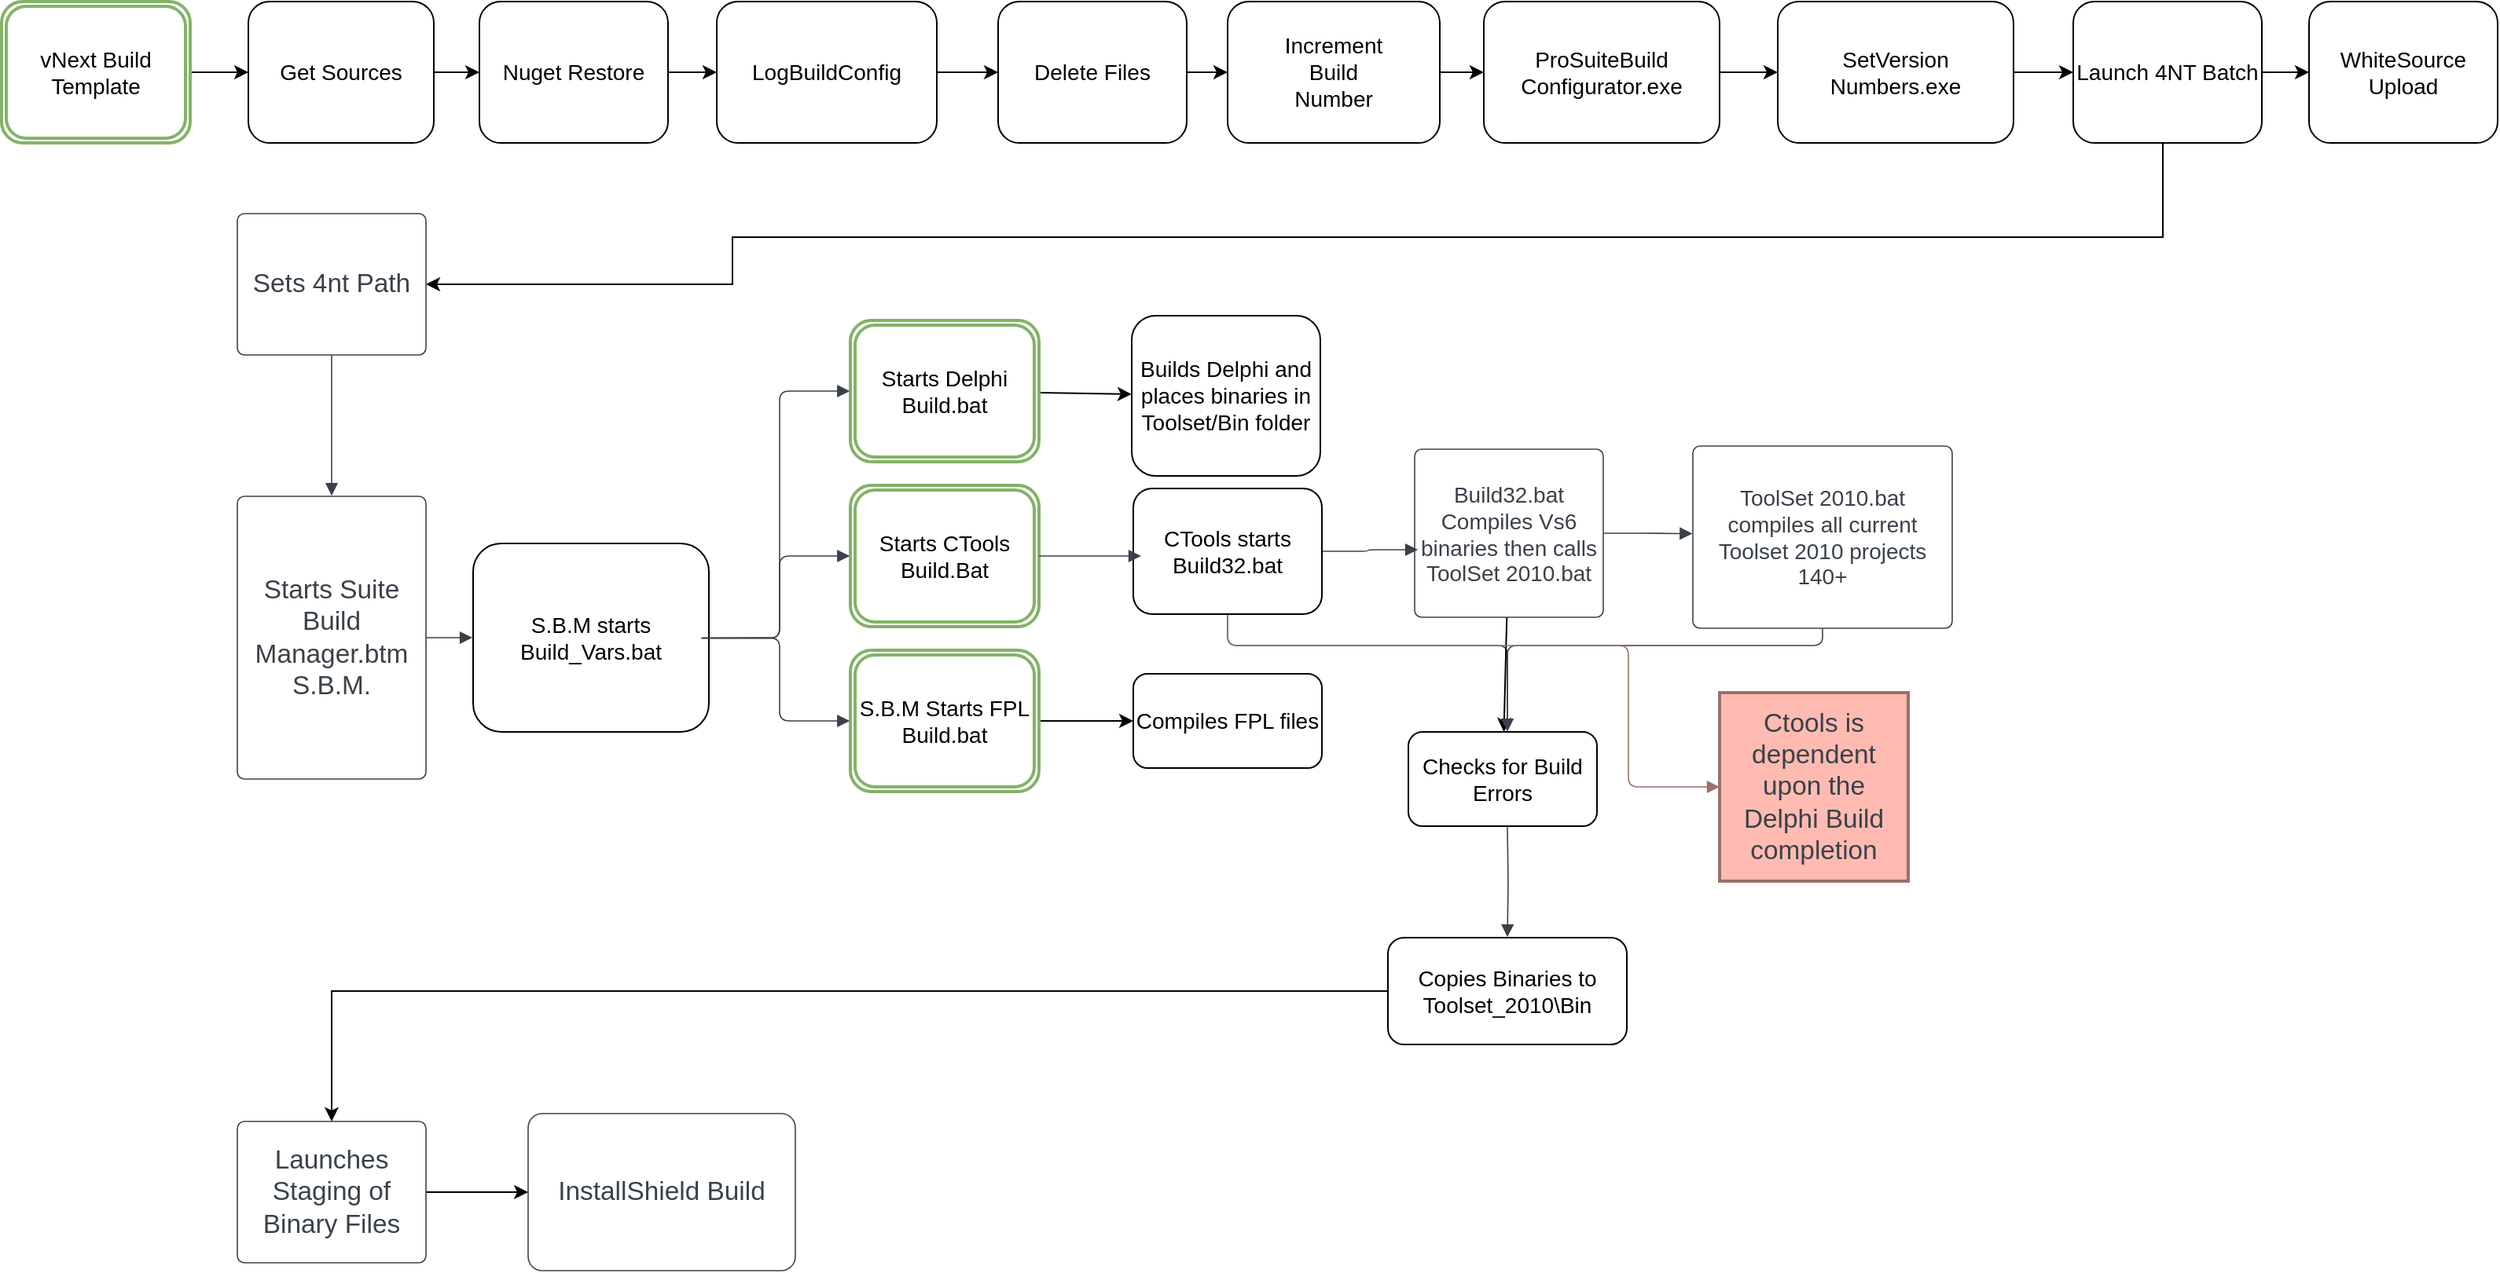 <mxfile version="17.4.6" type="github" pages="2">
  <diagram id="aqNLq2OsIwJg_0I7Y0aH" name="Build Process">
    <mxGraphModel dx="1422" dy="772" grid="1" gridSize="10" guides="1" tooltips="1" connect="1" arrows="1" fold="1" page="1" pageScale="1" pageWidth="850" pageHeight="1100" math="0" shadow="0">
      <root>
        <mxCell id="0" />
        <mxCell id="1" parent="0" />
        <mxCell id="qRGBxBTfz4hpFX-6eHlV-66" value="" style="edgeStyle=orthogonalEdgeStyle;rounded=0;orthogonalLoop=1;jettySize=auto;html=1;" parent="1" source="qRGBxBTfz4hpFX-6eHlV-1" target="qRGBxBTfz4hpFX-6eHlV-3" edge="1">
          <mxGeometry relative="1" as="geometry" />
        </mxCell>
        <UserObject label="vNext Build Template" lucidchartObjectId="82p9TlFX3y5q" id="qRGBxBTfz4hpFX-6eHlV-1">
          <mxCell style="shape=ext;double=1;rounded=1;whiteSpace=wrap;html=1;fontFamily=Helvetica;fontSize=14;strokeColor=#82b366;fillColor=none;strokeWidth=2;glass=1;sketch=0;shadow=0;" parent="1" vertex="1">
            <mxGeometry x="15" y="30" width="120" height="90" as="geometry" />
          </mxCell>
        </UserObject>
        <mxCell id="qRGBxBTfz4hpFX-6eHlV-67" value="" style="edgeStyle=orthogonalEdgeStyle;rounded=0;orthogonalLoop=1;jettySize=auto;html=1;" parent="1" source="qRGBxBTfz4hpFX-6eHlV-3" target="qRGBxBTfz4hpFX-6eHlV-4" edge="1">
          <mxGeometry relative="1" as="geometry" />
        </mxCell>
        <UserObject label="Get Sources" lucidchartObjectId="B4p9Qsny0gN-" id="qRGBxBTfz4hpFX-6eHlV-3">
          <mxCell style="rounded=1;whiteSpace=wrap;html=1;fillColor=#FFFFFF;fontSize=14;" parent="1" vertex="1">
            <mxGeometry x="172" y="30" width="118" height="90" as="geometry" />
          </mxCell>
        </UserObject>
        <mxCell id="qRGBxBTfz4hpFX-6eHlV-68" value="" style="edgeStyle=orthogonalEdgeStyle;rounded=0;orthogonalLoop=1;jettySize=auto;html=1;" parent="1" source="qRGBxBTfz4hpFX-6eHlV-4" target="qRGBxBTfz4hpFX-6eHlV-5" edge="1">
          <mxGeometry relative="1" as="geometry" />
        </mxCell>
        <UserObject label="Nuget Restore" lucidchartObjectId="K4p9~5antyXs" id="qRGBxBTfz4hpFX-6eHlV-4">
          <mxCell style="rounded=1;whiteSpace=wrap;html=1;fillColor=#FFFFFF;fontSize=14;" parent="1" vertex="1">
            <mxGeometry x="319" y="30" width="120" height="90" as="geometry" />
          </mxCell>
        </UserObject>
        <mxCell id="qRGBxBTfz4hpFX-6eHlV-69" value="" style="edgeStyle=orthogonalEdgeStyle;rounded=0;orthogonalLoop=1;jettySize=auto;html=1;" parent="1" source="qRGBxBTfz4hpFX-6eHlV-5" target="qRGBxBTfz4hpFX-6eHlV-6" edge="1">
          <mxGeometry relative="1" as="geometry" />
        </mxCell>
        <UserObject label="LogBuildConfig" lucidchartObjectId="V4p9jcDdv6py" id="qRGBxBTfz4hpFX-6eHlV-5">
          <mxCell style="rounded=1;whiteSpace=wrap;html=1;fillColor=#FFFFFF;fontSize=14;" parent="1" vertex="1">
            <mxGeometry x="470" y="30" width="140" height="90" as="geometry" />
          </mxCell>
        </UserObject>
        <mxCell id="qRGBxBTfz4hpFX-6eHlV-74" value="" style="edgeStyle=orthogonalEdgeStyle;rounded=0;orthogonalLoop=1;jettySize=auto;html=1;" parent="1" source="qRGBxBTfz4hpFX-6eHlV-6" target="qRGBxBTfz4hpFX-6eHlV-7" edge="1">
          <mxGeometry relative="1" as="geometry" />
        </mxCell>
        <UserObject label="Delete Files" lucidchartObjectId="g5p9Kuc3xFlk" id="qRGBxBTfz4hpFX-6eHlV-6">
          <mxCell style="rounded=1;whiteSpace=wrap;html=1;fillColor=#FFFFFF;fontSize=14;" parent="1" vertex="1">
            <mxGeometry x="649" y="30" width="120" height="90" as="geometry" />
          </mxCell>
        </UserObject>
        <mxCell id="qRGBxBTfz4hpFX-6eHlV-73" value="" style="edgeStyle=orthogonalEdgeStyle;rounded=0;orthogonalLoop=1;jettySize=auto;html=1;" parent="1" source="qRGBxBTfz4hpFX-6eHlV-7" target="qRGBxBTfz4hpFX-6eHlV-13" edge="1">
          <mxGeometry relative="1" as="geometry" />
        </mxCell>
        <UserObject label="Increment &lt;br style=&quot;font-size: 14px;&quot;&gt;Build&lt;br style=&quot;font-size: 14px;&quot;&gt;Number" lucidchartObjectId="n5p9m5i9--2n" id="qRGBxBTfz4hpFX-6eHlV-7">
          <mxCell style="rounded=1;whiteSpace=wrap;html=1;fillColor=#FFFFFF;fontSize=14;" parent="1" vertex="1">
            <mxGeometry x="795" y="30" width="135" height="90" as="geometry" />
          </mxCell>
        </UserObject>
        <mxCell id="qRGBxBTfz4hpFX-6eHlV-70" value="" style="edgeStyle=orthogonalEdgeStyle;rounded=0;orthogonalLoop=1;jettySize=auto;html=1;" parent="1" source="qRGBxBTfz4hpFX-6eHlV-13" target="qRGBxBTfz4hpFX-6eHlV-15" edge="1">
          <mxGeometry relative="1" as="geometry" />
        </mxCell>
        <UserObject label="ProSuiteBuild Configurator.exe" lucidchartObjectId="l8p9ypTUpZ5C" id="qRGBxBTfz4hpFX-6eHlV-13">
          <mxCell style="rounded=1;whiteSpace=wrap;html=1;fillColor=#FFFFFF;rounded=1;whiteSpace=wrap;html=1;fillColor=#FFFFFF;fontSize=14;" parent="1" vertex="1">
            <mxGeometry x="958" y="30" width="150" height="90" as="geometry" />
          </mxCell>
        </UserObject>
        <mxCell id="qRGBxBTfz4hpFX-6eHlV-71" value="" style="edgeStyle=orthogonalEdgeStyle;rounded=0;orthogonalLoop=1;jettySize=auto;html=1;" parent="1" source="qRGBxBTfz4hpFX-6eHlV-15" target="qRGBxBTfz4hpFX-6eHlV-17" edge="1">
          <mxGeometry relative="1" as="geometry" />
        </mxCell>
        <UserObject label="SetVersion Numbers.exe" lucidchartObjectId="Z8p9BPAH0qSk" id="qRGBxBTfz4hpFX-6eHlV-15">
          <mxCell style="rounded=1;whiteSpace=wrap;html=1;fillColor=#FFFFFF;fontSize=14;" parent="1" vertex="1">
            <mxGeometry x="1145" y="30" width="150" height="90" as="geometry" />
          </mxCell>
        </UserObject>
        <mxCell id="qRGBxBTfz4hpFX-6eHlV-72" value="" style="edgeStyle=orthogonalEdgeStyle;rounded=0;orthogonalLoop=1;jettySize=auto;html=1;" parent="1" source="qRGBxBTfz4hpFX-6eHlV-17" target="qRGBxBTfz4hpFX-6eHlV-19" edge="1">
          <mxGeometry relative="1" as="geometry" />
        </mxCell>
        <mxCell id="qRGBxBTfz4hpFX-6eHlV-82" style="edgeStyle=orthogonalEdgeStyle;rounded=0;orthogonalLoop=1;jettySize=auto;html=1;entryX=1;entryY=0.5;entryDx=0;entryDy=0;fontFamily=Helvetica;fontSize=14;fontColor=default;exitX=0.5;exitY=1;exitDx=0;exitDy=0;" parent="1" source="qRGBxBTfz4hpFX-6eHlV-17" edge="1">
          <mxGeometry relative="1" as="geometry">
            <mxPoint x="1333" y="75" as="sourcePoint" />
            <mxPoint x="285" y="210" as="targetPoint" />
            <Array as="points">
              <mxPoint x="1390" y="120" />
              <mxPoint x="1390" y="180" />
              <mxPoint x="480" y="180" />
              <mxPoint x="480" y="210" />
            </Array>
          </mxGeometry>
        </mxCell>
        <UserObject label="Launch 4NT Batch" link="data:page/id,aqNLq2OsIwJg_0I7Y0aH" lucidchartObjectId="M-p9Ur7ngRlG" id="qRGBxBTfz4hpFX-6eHlV-17">
          <mxCell style="rounded=1;whiteSpace=wrap;html=1;fillColor=#FFFFFF;fontSize=14;" parent="1" vertex="1">
            <mxGeometry x="1333" y="30" width="120" height="90" as="geometry" />
          </mxCell>
        </UserObject>
        <UserObject label="WhiteSource Upload" lucidchartObjectId="5_p95Yhzj-61" id="qRGBxBTfz4hpFX-6eHlV-19">
          <mxCell style="rounded=1;whiteSpace=wrap;html=1;fillColor=#FFFFFF;fontSize=14;" parent="1" vertex="1">
            <mxGeometry x="1483" y="30" width="120" height="90" as="geometry" />
          </mxCell>
        </UserObject>
        <UserObject label="Starts Suite Build Manager.btm S.B.M." lucidchartObjectId="Zfq9auF0USGy" id="qRGBxBTfz4hpFX-6eHlV-21">
          <mxCell style="html=1;overflow=block;blockSpacing=1;whiteSpace=wrap;fontSize=16.7;fontColor=#3a414a;spacing=3.8;strokeColor=#3a414a;strokeOpacity=100;rounded=1;absoluteArcSize=1;arcSize=9;strokeWidth=0.8;" parent="1" vertex="1">
            <mxGeometry x="165" y="345" width="120" height="180" as="geometry" />
          </mxCell>
        </UserObject>
        <UserObject label="" lucidchartObjectId="Xgq9Y720KEnO" id="qRGBxBTfz4hpFX-6eHlV-22">
          <mxCell style="html=1;jettySize=18;whiteSpace=wrap;fontSize=13;strokeColor=#3a414a;strokeOpacity=100;strokeWidth=0.8;rounded=1;arcSize=12;edgeStyle=orthogonalEdgeStyle;startArrow=none;endArrow=block;endFill=1;exitX=1.003;exitY=0.5;exitPerimeter=0;entryX=-0.003;entryY=0.5;entryPerimeter=0;" parent="1" source="qRGBxBTfz4hpFX-6eHlV-21" target="qRGBxBTfz4hpFX-6eHlV-29" edge="1">
            <mxGeometry width="100" height="100" relative="1" as="geometry">
              <Array as="points" />
            </mxGeometry>
          </mxCell>
        </UserObject>
        <mxCell id="DeEnDhXkTZS48tZl79Gp-6" value="" style="rounded=0;orthogonalLoop=1;jettySize=auto;html=1;fontFamily=Helvetica;fontSize=14;fontColor=default;strokeColor=#000000;" parent="1" source="qRGBxBTfz4hpFX-6eHlV-23" target="qRGBxBTfz4hpFX-6eHlV-35" edge="1">
          <mxGeometry relative="1" as="geometry" />
        </mxCell>
        <UserObject label="Starts Delphi Build.bat " lucidchartObjectId="5gq94rqjArlk" id="qRGBxBTfz4hpFX-6eHlV-23">
          <mxCell style="shape=ext;double=1;rounded=1;whiteSpace=wrap;html=1;fontFamily=Helvetica;fontSize=14;strokeColor=#82b366;fillColor=none;strokeWidth=2;glass=1;sketch=0;shadow=0;" parent="1" vertex="1">
            <mxGeometry x="555" y="233" width="120" height="90" as="geometry" />
          </mxCell>
        </UserObject>
        <UserObject label="Starts CTools Build.Bat" lucidchartObjectId="dhq9x3Ge4qDP" id="qRGBxBTfz4hpFX-6eHlV-24">
          <mxCell style="shape=ext;double=1;rounded=1;whiteSpace=wrap;html=1;fontFamily=Helvetica;fontSize=14;strokeColor=#82b366;fillColor=none;strokeWidth=2;glass=1;sketch=0;shadow=0;" parent="1" vertex="1">
            <mxGeometry x="555" y="338" width="120" height="90" as="geometry" />
          </mxCell>
        </UserObject>
        <mxCell id="DeEnDhXkTZS48tZl79Gp-4" value="" style="edgeStyle=orthogonalEdgeStyle;rounded=0;orthogonalLoop=1;jettySize=auto;html=1;fontFamily=Helvetica;fontSize=14;fontColor=default;" parent="1" source="qRGBxBTfz4hpFX-6eHlV-25" target="qRGBxBTfz4hpFX-6eHlV-49" edge="1">
          <mxGeometry relative="1" as="geometry">
            <Array as="points">
              <mxPoint x="700" y="488" />
              <mxPoint x="700" y="488" />
            </Array>
          </mxGeometry>
        </mxCell>
        <UserObject label="S.B.M Starts FPL Build.bat" lucidchartObjectId="7iq9~9nkfu44" id="qRGBxBTfz4hpFX-6eHlV-25">
          <mxCell style="shape=ext;double=1;rounded=1;whiteSpace=wrap;html=1;fontFamily=Helvetica;fontSize=14;strokeColor=#82b366;fillColor=none;strokeWidth=2;glass=1;sketch=0;shadow=0;" parent="1" vertex="1">
            <mxGeometry x="555" y="443" width="120" height="90" as="geometry" />
          </mxCell>
        </UserObject>
        <UserObject label="Sets 4nt Path" lucidchartObjectId="6kq9HnLGIvDm" id="qRGBxBTfz4hpFX-6eHlV-27">
          <mxCell style="html=1;overflow=block;blockSpacing=1;whiteSpace=wrap;fontSize=16.7;fontColor=#3a414a;spacing=3.8;strokeColor=#3a414a;strokeOpacity=100;rounded=1;absoluteArcSize=1;arcSize=9;strokeWidth=0.8;" parent="1" vertex="1">
            <mxGeometry x="165" y="165" width="120" height="90" as="geometry" />
          </mxCell>
        </UserObject>
        <UserObject label="" lucidchartObjectId="xlq95lLHICXH" id="qRGBxBTfz4hpFX-6eHlV-28">
          <mxCell style="html=1;jettySize=18;whiteSpace=wrap;fontSize=13;strokeColor=#3a414a;strokeOpacity=100;strokeWidth=0.8;rounded=1;arcSize=12;edgeStyle=orthogonalEdgeStyle;startArrow=none;endArrow=block;endFill=1;exitX=0.5;exitY=1.004;exitPerimeter=0;entryX=0.5;entryY=-0.002;entryPerimeter=0;" parent="1" source="qRGBxBTfz4hpFX-6eHlV-27" target="qRGBxBTfz4hpFX-6eHlV-21" edge="1">
            <mxGeometry width="100" height="100" relative="1" as="geometry">
              <Array as="points" />
            </mxGeometry>
          </mxCell>
        </UserObject>
        <UserObject label="S.B.M starts Build_Vars.bat" lucidchartObjectId="vnq9Pd6ao_3B" id="qRGBxBTfz4hpFX-6eHlV-29">
          <mxCell style="rounded=1;whiteSpace=wrap;html=1;fillColor=#FFFFFF;fontSize=14;" parent="1" vertex="1">
            <mxGeometry x="315" y="375" width="150" height="120" as="geometry" />
          </mxCell>
        </UserObject>
        <UserObject label="" lucidchartObjectId="_oq9K8J~Z71z" id="qRGBxBTfz4hpFX-6eHlV-30">
          <mxCell style="html=1;jettySize=18;whiteSpace=wrap;fontSize=13;strokeColor=#3a414a;strokeOpacity=100;strokeWidth=0.8;rounded=1;arcSize=12;edgeStyle=orthogonalEdgeStyle;startArrow=none;endArrow=block;endFill=1;exitX=0.969;exitY=0.502;exitPerimeter=0;entryX=-0.003;entryY=0.5;entryPerimeter=0;" parent="1" source="qRGBxBTfz4hpFX-6eHlV-29" target="qRGBxBTfz4hpFX-6eHlV-23" edge="1">
            <mxGeometry width="100" height="100" relative="1" as="geometry">
              <Array as="points" />
            </mxGeometry>
          </mxCell>
        </UserObject>
        <UserObject label="" lucidchartObjectId="fpq9Hjs0GeRA" id="qRGBxBTfz4hpFX-6eHlV-31">
          <mxCell style="html=1;jettySize=18;whiteSpace=wrap;fontSize=13;strokeColor=#3a414a;strokeOpacity=100;strokeWidth=0.8;rounded=1;arcSize=12;edgeStyle=orthogonalEdgeStyle;startArrow=none;endArrow=block;endFill=1;exitX=0.969;exitY=0.502;exitPerimeter=0;entryX=-0.003;entryY=0.5;entryPerimeter=0;" parent="1" source="qRGBxBTfz4hpFX-6eHlV-29" target="qRGBxBTfz4hpFX-6eHlV-24" edge="1">
            <mxGeometry width="100" height="100" relative="1" as="geometry">
              <Array as="points" />
            </mxGeometry>
          </mxCell>
        </UserObject>
        <UserObject label="" lucidchartObjectId="opq9CBbRG8I1" id="qRGBxBTfz4hpFX-6eHlV-32">
          <mxCell style="html=1;jettySize=18;whiteSpace=wrap;fontSize=13;strokeColor=#3a414a;strokeOpacity=100;strokeWidth=0.8;rounded=1;arcSize=12;edgeStyle=orthogonalEdgeStyle;startArrow=none;endArrow=block;endFill=1;exitX=0.969;exitY=0.502;exitPerimeter=0;entryX=-0.003;entryY=0.5;entryPerimeter=0;" parent="1" source="qRGBxBTfz4hpFX-6eHlV-29" target="qRGBxBTfz4hpFX-6eHlV-25" edge="1">
            <mxGeometry width="100" height="100" relative="1" as="geometry">
              <Array as="points" />
            </mxGeometry>
          </mxCell>
        </UserObject>
        <UserObject label="Builds Delphi and places binaries in Toolset/Bin folder" lucidchartObjectId="5rq9d0sXFdwd" id="qRGBxBTfz4hpFX-6eHlV-35">
          <mxCell style="rounded=1;whiteSpace=wrap;html=1;fillColor=#FFFFFF;fontSize=14;" parent="1" vertex="1">
            <mxGeometry x="734" y="230" width="120" height="102" as="geometry" />
          </mxCell>
        </UserObject>
        <UserObject label="CTools starts Build32.bat" lucidchartObjectId="Gsq9v6DlX7Z9" id="qRGBxBTfz4hpFX-6eHlV-37">
          <mxCell style="rounded=1;whiteSpace=wrap;html=1;fillColor=#FFFFFF;fontSize=14;" parent="1" vertex="1">
            <mxGeometry x="735" y="340" width="120" height="80" as="geometry" />
          </mxCell>
        </UserObject>
        <UserObject label="" lucidchartObjectId="Ktq9wR33GJFV" id="qRGBxBTfz4hpFX-6eHlV-38">
          <mxCell style="html=1;jettySize=18;whiteSpace=wrap;fontSize=13;strokeColor=#3a414a;strokeOpacity=100;strokeWidth=0.8;rounded=1;arcSize=12;edgeStyle=orthogonalEdgeStyle;startArrow=none;endArrow=block;endFill=1;exitX=0.5;exitY=1.006;exitPerimeter=0;entryX=0.5;entryY=-0.006;entryPerimeter=0;" parent="1" source="qRGBxBTfz4hpFX-6eHlV-37" edge="1">
            <mxGeometry width="100" height="100" relative="1" as="geometry">
              <Array as="points">
                <mxPoint x="795" y="440" />
                <mxPoint x="973" y="440" />
              </Array>
              <mxPoint x="973" y="494.64" as="targetPoint" />
            </mxGeometry>
          </mxCell>
        </UserObject>
        <mxCell id="DeEnDhXkTZS48tZl79Gp-7" value="" style="edgeStyle=none;rounded=0;orthogonalLoop=1;jettySize=auto;html=1;fontFamily=Helvetica;fontSize=14;fontColor=default;strokeColor=#000000;" parent="1" source="qRGBxBTfz4hpFX-6eHlV-40" target="qRGBxBTfz4hpFX-6eHlV-50" edge="1">
          <mxGeometry relative="1" as="geometry" />
        </mxCell>
        <UserObject label="Build32.bat Compiles Vs6 binaries then calls ToolSet 2010.bat" lucidchartObjectId="luq9FxIRUEBH" id="qRGBxBTfz4hpFX-6eHlV-40">
          <mxCell style="html=1;overflow=block;blockSpacing=1;whiteSpace=wrap;fontSize=14;fontColor=#3a414a;spacing=3.8;strokeColor=#3a414a;strokeOpacity=100;rounded=1;absoluteArcSize=1;arcSize=9;strokeWidth=0.8;" parent="1" vertex="1">
            <mxGeometry x="914" y="315" width="120" height="107" as="geometry" />
          </mxCell>
        </UserObject>
        <UserObject label="ToolSet 2010.bat compiles all current Toolset 2010 projects 140+" lucidchartObjectId="ivq9ibZTAQWo" id="qRGBxBTfz4hpFX-6eHlV-41">
          <mxCell style="html=1;overflow=block;blockSpacing=1;whiteSpace=wrap;fontSize=14;fontColor=#3a414a;spacing=3.8;strokeColor=#3a414a;strokeOpacity=100;rounded=1;absoluteArcSize=1;arcSize=9;strokeWidth=0.8;" parent="1" vertex="1">
            <mxGeometry x="1091" y="313" width="165" height="116" as="geometry" />
          </mxCell>
        </UserObject>
        <UserObject label="" lucidchartObjectId="uwq9rvqbcm8t" id="qRGBxBTfz4hpFX-6eHlV-42">
          <mxCell style="html=1;jettySize=18;whiteSpace=wrap;fontSize=13;strokeColor=#3a414a;strokeOpacity=100;strokeWidth=0.8;rounded=1;arcSize=12;edgeStyle=orthogonalEdgeStyle;startArrow=none;endArrow=block;endFill=1;exitX=0.5;exitY=1.003;exitPerimeter=0;entryX=0.5;entryY=-0.006;entryPerimeter=0;" parent="1" source="qRGBxBTfz4hpFX-6eHlV-41" edge="1">
            <mxGeometry width="100" height="100" relative="1" as="geometry">
              <Array as="points">
                <mxPoint x="1174" y="440" />
                <mxPoint x="973" y="440" />
              </Array>
              <mxPoint x="973" y="494.64" as="targetPoint" />
            </mxGeometry>
          </mxCell>
        </UserObject>
        <UserObject label="" lucidchartObjectId="1wq9ZZSz_opG" id="qRGBxBTfz4hpFX-6eHlV-44">
          <mxCell style="html=1;jettySize=18;whiteSpace=wrap;fontSize=13;strokeColor=#3a414a;strokeOpacity=100;strokeWidth=0.8;rounded=1;arcSize=12;edgeStyle=orthogonalEdgeStyle;startArrow=none;endArrow=block;endFill=1;exitX=0.5;exitY=1.006;exitPerimeter=0;entryX=0.5;entryY=-0.006;entryPerimeter=0;" parent="1" target="qRGBxBTfz4hpFX-6eHlV-45" edge="1">
            <mxGeometry width="100" height="100" relative="1" as="geometry">
              <Array as="points" />
              <mxPoint x="973" y="555.36" as="sourcePoint" />
            </mxGeometry>
          </mxCell>
        </UserObject>
        <mxCell id="qRGBxBTfz4hpFX-6eHlV-79" style="edgeStyle=orthogonalEdgeStyle;rounded=0;orthogonalLoop=1;jettySize=auto;html=1;" parent="1" source="qRGBxBTfz4hpFX-6eHlV-45" target="qRGBxBTfz4hpFX-6eHlV-55" edge="1">
          <mxGeometry relative="1" as="geometry" />
        </mxCell>
        <UserObject label="Copies Binaries to Toolset_2010\Bin" lucidchartObjectId="3wq9KRw86ca3" id="qRGBxBTfz4hpFX-6eHlV-45">
          <mxCell style="rounded=1;whiteSpace=wrap;html=1;fillColor=#FFFFFF;fontSize=14;" parent="1" vertex="1">
            <mxGeometry x="897" y="626" width="152" height="68" as="geometry" />
          </mxCell>
        </UserObject>
        <UserObject label="" lucidchartObjectId="5xq9GyM3Q2g5" id="qRGBxBTfz4hpFX-6eHlV-46">
          <mxCell style="html=1;jettySize=18;whiteSpace=wrap;fontSize=13;strokeColor=#99706A;strokeOpacity=100;strokeWidth=0.8;rounded=1;arcSize=12;edgeStyle=orthogonalEdgeStyle;startArrow=none;endArrow=block;endFill=1;exitX=0.5;exitY=1.006;exitPerimeter=0;entryX=0;entryY=0.5;entryDx=0;entryDy=0;" parent="1" source="qRGBxBTfz4hpFX-6eHlV-37" target="qRGBxBTfz4hpFX-6eHlV-47" edge="1">
            <mxGeometry width="100" height="100" relative="1" as="geometry">
              <Array as="points">
                <mxPoint x="795" y="440" />
                <mxPoint x="1050" y="440" />
                <mxPoint x="1050" y="530" />
              </Array>
            </mxGeometry>
          </mxCell>
        </UserObject>
        <UserObject label="Ctools is dependent upon the Delphi Build completion" lucidchartObjectId="Zxq90AceNGpQ" id="qRGBxBTfz4hpFX-6eHlV-47">
          <mxCell style="html=1;overflow=block;blockSpacing=1;whiteSpace=wrap;fontSize=16.7;fontColor=#3a414a;spacing=3.8;strokeColor=#99706A;strokeOpacity=100;fillColor=#FFBBB1;strokeWidth=2;" parent="1" vertex="1">
            <mxGeometry x="1108" y="470" width="120" height="120" as="geometry" />
          </mxCell>
        </UserObject>
        <UserObject label="Compiles FPL files" lucidchartObjectId="Oyq9rko2xBZf" id="qRGBxBTfz4hpFX-6eHlV-49">
          <mxCell style="rounded=1;whiteSpace=wrap;html=1;fillColor=#FFFFFF;fontSize=14;" parent="1" vertex="1">
            <mxGeometry x="735" y="458" width="120" height="60" as="geometry" />
          </mxCell>
        </UserObject>
        <UserObject label="Checks for Build Errors" lucidchartObjectId="tzq9jLETRGK2" id="qRGBxBTfz4hpFX-6eHlV-50">
          <mxCell style="rounded=1;whiteSpace=wrap;html=1;fillColor=#FFFFFF;fontSize=14;" parent="1" vertex="1">
            <mxGeometry x="910" y="495" width="120" height="60" as="geometry" />
          </mxCell>
        </UserObject>
        <UserObject label="" lucidchartObjectId="FAq9jIOIMYOE" id="qRGBxBTfz4hpFX-6eHlV-52">
          <mxCell style="html=1;jettySize=18;whiteSpace=wrap;fontSize=13;strokeColor=#3a414a;strokeOpacity=100;strokeWidth=0.8;rounded=1;arcSize=12;edgeStyle=orthogonalEdgeStyle;startArrow=none;endArrow=block;endFill=1;exitX=1.003;exitY=0.5;exitPerimeter=0;entryX=-0.002;entryY=0.481;entryPerimeter=0;" parent="1" source="qRGBxBTfz4hpFX-6eHlV-40" target="qRGBxBTfz4hpFX-6eHlV-41" edge="1">
            <mxGeometry width="100" height="100" relative="1" as="geometry">
              <Array as="points" />
            </mxGeometry>
          </mxCell>
        </UserObject>
        <UserObject label="" lucidchartObjectId="rBq9eDg1sSFh" id="qRGBxBTfz4hpFX-6eHlV-53">
          <mxCell style="html=1;jettySize=18;whiteSpace=wrap;fontSize=13;strokeColor=#3a414a;strokeOpacity=100;strokeWidth=0.8;rounded=1;arcSize=12;edgeStyle=orthogonalEdgeStyle;startArrow=none;endArrow=block;endFill=1;exitX=1.003;exitY=0.5;exitPerimeter=0;entryX=0.017;entryY=0.598;entryPerimeter=0;entryDx=0;entryDy=0;" parent="1" source="qRGBxBTfz4hpFX-6eHlV-37" target="qRGBxBTfz4hpFX-6eHlV-40" edge="1">
            <mxGeometry width="100" height="100" relative="1" as="geometry">
              <Array as="points" />
            </mxGeometry>
          </mxCell>
        </UserObject>
        <mxCell id="qRGBxBTfz4hpFX-6eHlV-64" value="" style="edgeStyle=orthogonalEdgeStyle;rounded=0;orthogonalLoop=1;jettySize=auto;html=1;" parent="1" source="qRGBxBTfz4hpFX-6eHlV-55" target="qRGBxBTfz4hpFX-6eHlV-62" edge="1">
          <mxGeometry relative="1" as="geometry" />
        </mxCell>
        <UserObject label="Launches Staging of Binary Files" lucidchartObjectId="-Zi-5AjATagK" id="qRGBxBTfz4hpFX-6eHlV-55">
          <mxCell style="html=1;overflow=block;blockSpacing=1;whiteSpace=wrap;fontSize=16.7;fontColor=#3a414a;spacing=3.8;strokeColor=#3a414a;strokeOpacity=100;rounded=1;absoluteArcSize=1;arcSize=9;strokeWidth=0.8;" parent="1" vertex="1">
            <mxGeometry x="165" y="743" width="120" height="90" as="geometry" />
          </mxCell>
        </UserObject>
        <mxCell id="qRGBxBTfz4hpFX-6eHlV-62" value="InstallShield Build" style="whiteSpace=wrap;html=1;fontSize=16.7;strokeColor=#3a414a;fontColor=#3a414a;spacing=3.8;rounded=1;arcSize=9;strokeWidth=0.8;" parent="1" vertex="1">
          <mxGeometry x="350" y="738" width="170" height="100" as="geometry" />
        </mxCell>
        <UserObject label="" lucidchartObjectId="Dsq9zK27C-35" id="qRGBxBTfz4hpFX-6eHlV-36">
          <mxCell style="html=1;jettySize=18;whiteSpace=wrap;fontSize=13;strokeColor=#3a414a;strokeOpacity=100;strokeWidth=0.8;rounded=1;arcSize=12;edgeStyle=orthogonalEdgeStyle;startArrow=none;endArrow=block;endFill=1;exitX=1;exitY=0.5;exitDx=0;exitDy=0;" parent="1" source="qRGBxBTfz4hpFX-6eHlV-24" edge="1">
            <mxGeometry width="100" height="100" relative="1" as="geometry">
              <Array as="points" />
              <mxPoint x="740" y="383" as="targetPoint" />
            </mxGeometry>
          </mxCell>
        </UserObject>
      </root>
    </mxGraphModel>
  </diagram>
  <diagram id="AEqWe9uB9Ho4gAmfT6Wb" name="Build Servers">
    <mxGraphModel dx="2272" dy="772" grid="1" gridSize="10" guides="1" tooltips="1" connect="1" arrows="1" fold="1" page="1" pageScale="1" pageWidth="850" pageHeight="1100" math="0" shadow="0">
      <root>
        <mxCell id="0" />
        <mxCell id="1" parent="0" />
        <mxCell id="JdbPd-3Vom29jwX_K-8--157" value="" style="rounded=1;whiteSpace=wrap;html=1;fontSize=14;fontColor=#000000;strokeColor=default;fillColor=#FFFFFF;" vertex="1" parent="1">
          <mxGeometry x="-580" y="30" width="530" height="970" as="geometry" />
        </mxCell>
        <mxCell id="JdbPd-3Vom29jwX_K-8--8" value="" style="edgeStyle=orthogonalEdgeStyle;rounded=0;orthogonalLoop=1;jettySize=auto;html=1;" edge="1" parent="1" target="JdbPd-3Vom29jwX_K-8--7">
          <mxGeometry relative="1" as="geometry">
            <mxPoint x="380" y="190" as="sourcePoint" />
          </mxGeometry>
        </mxCell>
        <mxCell id="JdbPd-3Vom29jwX_K-8--42" value="" style="group" vertex="1" connectable="0" parent="1">
          <mxGeometry x="-564" y="557" width="490" height="450" as="geometry" />
        </mxCell>
        <mxCell id="JdbPd-3Vom29jwX_K-8--14" value="Harlandfs.Com Build Servers" style="rounded=1;whiteSpace=wrap;html=1;fontSize=19;" vertex="1" parent="JdbPd-3Vom29jwX_K-8--42">
          <mxGeometry x="80" width="340" height="60" as="geometry" />
        </mxCell>
        <mxCell id="JdbPd-3Vom29jwX_K-8--15" value="" style="rounded=1;whiteSpace=wrap;html=1;fontSize=19;" vertex="1" parent="JdbPd-3Vom29jwX_K-8--42">
          <mxGeometry y="90" width="490" height="330" as="geometry" />
        </mxCell>
        <mxCell id="JdbPd-3Vom29jwX_K-8--23" value="" style="aspect=fixed;perimeter=ellipsePerimeter;html=1;align=center;shadow=0;dashed=0;spacingTop=3;image;image=img/lib/active_directory/windows_server_2.svg;" vertex="1" parent="JdbPd-3Vom29jwX_K-8--42">
          <mxGeometry x="42" y="185" width="96" height="120" as="geometry" />
        </mxCell>
        <mxCell id="JdbPd-3Vom29jwX_K-8--24" value="ENGPLPBLD001" style="rounded=1;whiteSpace=wrap;html=1;verticalAlign=top;shadow=0;dashed=0;spacingTop=3;labelBackgroundColor=default;" vertex="1" parent="JdbPd-3Vom29jwX_K-8--42">
          <mxGeometry x="30" y="105" width="120" height="40" as="geometry" />
        </mxCell>
        <mxCell id="JdbPd-3Vom29jwX_K-8--40" value="" style="edgeStyle=orthogonalEdgeStyle;rounded=0;orthogonalLoop=1;jettySize=auto;html=1;fontSize=19;" edge="1" parent="JdbPd-3Vom29jwX_K-8--42" source="JdbPd-3Vom29jwX_K-8--23" target="JdbPd-3Vom29jwX_K-8--24">
          <mxGeometry relative="1" as="geometry" />
        </mxCell>
        <mxCell id="JdbPd-3Vom29jwX_K-8--25" value="" style="aspect=fixed;perimeter=ellipsePerimeter;html=1;align=center;shadow=0;dashed=0;spacingTop=3;image;image=img/lib/active_directory/windows_server_2.svg;" vertex="1" parent="JdbPd-3Vom29jwX_K-8--42">
          <mxGeometry x="202" y="185" width="96" height="120" as="geometry" />
        </mxCell>
        <mxCell id="JdbPd-3Vom29jwX_K-8--26" value="ENGPLPBLD002" style="rounded=1;whiteSpace=wrap;html=1;verticalAlign=top;shadow=0;dashed=0;spacingTop=3;labelBackgroundColor=default;" vertex="1" parent="JdbPd-3Vom29jwX_K-8--42">
          <mxGeometry x="190" y="105" width="120" height="40" as="geometry" />
        </mxCell>
        <mxCell id="JdbPd-3Vom29jwX_K-8--39" value="" style="edgeStyle=orthogonalEdgeStyle;rounded=0;orthogonalLoop=1;jettySize=auto;html=1;fontSize=19;" edge="1" parent="JdbPd-3Vom29jwX_K-8--42" source="JdbPd-3Vom29jwX_K-8--25" target="JdbPd-3Vom29jwX_K-8--26">
          <mxGeometry relative="1" as="geometry" />
        </mxCell>
        <mxCell id="JdbPd-3Vom29jwX_K-8--27" value="" style="aspect=fixed;perimeter=ellipsePerimeter;html=1;align=center;shadow=0;dashed=0;spacingTop=3;image;image=img/lib/active_directory/windows_server_2.svg;" vertex="1" parent="JdbPd-3Vom29jwX_K-8--42">
          <mxGeometry x="357" y="185" width="96" height="120" as="geometry" />
        </mxCell>
        <mxCell id="JdbPd-3Vom29jwX_K-8--28" value="ENGPLPBLD003" style="rounded=1;whiteSpace=wrap;html=1;verticalAlign=top;shadow=0;dashed=0;spacingTop=3;labelBackgroundColor=default;" vertex="1" parent="JdbPd-3Vom29jwX_K-8--42">
          <mxGeometry x="345" y="105" width="120" height="40" as="geometry" />
        </mxCell>
        <mxCell id="JdbPd-3Vom29jwX_K-8--38" value="" style="edgeStyle=orthogonalEdgeStyle;rounded=0;orthogonalLoop=1;jettySize=auto;html=1;fontSize=19;" edge="1" parent="JdbPd-3Vom29jwX_K-8--42" source="JdbPd-3Vom29jwX_K-8--27" target="JdbPd-3Vom29jwX_K-8--28">
          <mxGeometry relative="1" as="geometry" />
        </mxCell>
        <mxCell id="JdbPd-3Vom29jwX_K-8--31" value="&lt;span style=&quot;font-size: 14px;&quot;&gt;Server 2008 R2&amp;nbsp;&lt;/span&gt;" style="rounded=1;whiteSpace=wrap;html=1;verticalAlign=top;shadow=0;dashed=0;spacingTop=3;labelBackgroundColor=default;fontSize=14;" vertex="1" parent="JdbPd-3Vom29jwX_K-8--42">
          <mxGeometry x="190" y="349" width="120" height="35" as="geometry" />
        </mxCell>
        <mxCell id="JdbPd-3Vom29jwX_K-8--34" value="&lt;span style=&quot;font-size: 14px;&quot;&gt;Server 2008 R2&amp;nbsp;&lt;/span&gt;" style="rounded=1;whiteSpace=wrap;html=1;verticalAlign=top;shadow=0;dashed=0;spacingTop=3;labelBackgroundColor=default;fontSize=14;" vertex="1" parent="JdbPd-3Vom29jwX_K-8--42">
          <mxGeometry x="30" y="349" width="120" height="35" as="geometry" />
        </mxCell>
        <mxCell id="JdbPd-3Vom29jwX_K-8--36" value="&lt;span style=&quot;font-size: 14px;&quot;&gt;Server 2008 R2&amp;nbsp;&lt;/span&gt;" style="rounded=1;whiteSpace=wrap;html=1;verticalAlign=top;shadow=0;dashed=0;spacingTop=3;labelBackgroundColor=default;fontSize=14;" vertex="1" parent="JdbPd-3Vom29jwX_K-8--42">
          <mxGeometry x="345" y="349" width="120" height="35" as="geometry" />
        </mxCell>
        <mxCell id="JdbPd-3Vom29jwX_K-8--32" value="" style="edgeStyle=orthogonalEdgeStyle;rounded=0;orthogonalLoop=1;jettySize=auto;html=1;fontSize=19;" edge="1" parent="JdbPd-3Vom29jwX_K-8--42" source="JdbPd-3Vom29jwX_K-8--25" target="JdbPd-3Vom29jwX_K-8--31">
          <mxGeometry relative="1" as="geometry" />
        </mxCell>
        <mxCell id="JdbPd-3Vom29jwX_K-8--35" value="" style="edgeStyle=orthogonalEdgeStyle;rounded=0;orthogonalLoop=1;jettySize=auto;html=1;fontSize=19;" edge="1" parent="JdbPd-3Vom29jwX_K-8--42" source="JdbPd-3Vom29jwX_K-8--23" target="JdbPd-3Vom29jwX_K-8--34">
          <mxGeometry relative="1" as="geometry" />
        </mxCell>
        <mxCell id="JdbPd-3Vom29jwX_K-8--37" value="" style="edgeStyle=orthogonalEdgeStyle;rounded=0;orthogonalLoop=1;jettySize=auto;html=1;fontSize=19;" edge="1" parent="JdbPd-3Vom29jwX_K-8--42" source="JdbPd-3Vom29jwX_K-8--27" target="JdbPd-3Vom29jwX_K-8--36">
          <mxGeometry relative="1" as="geometry" />
        </mxCell>
        <mxCell id="JdbPd-3Vom29jwX_K-8--69" value="" style="group" vertex="1" connectable="0" parent="1">
          <mxGeometry x="580" y="30" width="220" height="350" as="geometry" />
        </mxCell>
        <mxCell id="JdbPd-3Vom29jwX_K-8--64" value="" style="rounded=1;whiteSpace=wrap;html=1;fontSize=19;" vertex="1" parent="JdbPd-3Vom29jwX_K-8--69">
          <mxGeometry y="90" width="220" height="260" as="geometry" />
        </mxCell>
        <mxCell id="JdbPd-3Vom29jwX_K-8--65" value="Joes Azure&amp;nbsp;" style="rounded=1;whiteSpace=wrap;html=1;fontSize=19;" vertex="1" parent="JdbPd-3Vom29jwX_K-8--69">
          <mxGeometry x="59.5" width="120" height="60" as="geometry" />
        </mxCell>
        <mxCell id="JdbPd-3Vom29jwX_K-8--66" value="" style="sketch=0;aspect=fixed;pointerEvents=1;shadow=0;dashed=0;html=1;strokeColor=none;labelPosition=center;verticalLabelPosition=bottom;verticalAlign=top;align=center;fillColor=#00188D;shape=mxgraph.mscae.enterprise.windows_server;fontSize=19;" vertex="1" parent="JdbPd-3Vom29jwX_K-8--69">
          <mxGeometry x="80" y="124.36" width="79" height="101.28" as="geometry" />
        </mxCell>
        <mxCell id="JdbPd-3Vom29jwX_K-8--67" value="&lt;font&gt;Server 2019&lt;/font&gt;" style="rounded=1;whiteSpace=wrap;html=1;fontSize=19;verticalAlign=top;fillColor=#FFFFFF;strokeColor=default;sketch=0;shadow=0;dashed=0;fontColor=#000000;" vertex="1" parent="JdbPd-3Vom29jwX_K-8--69">
          <mxGeometry x="59.5" y="262.92" width="120" height="38.08" as="geometry" />
        </mxCell>
        <mxCell id="JdbPd-3Vom29jwX_K-8--68" value="" style="edgeStyle=orthogonalEdgeStyle;rounded=0;orthogonalLoop=1;jettySize=auto;html=1;fontSize=19;" edge="1" parent="JdbPd-3Vom29jwX_K-8--69" source="JdbPd-3Vom29jwX_K-8--66" target="JdbPd-3Vom29jwX_K-8--67">
          <mxGeometry relative="1" as="geometry" />
        </mxCell>
        <mxCell id="JdbPd-3Vom29jwX_K-8--155" value="" style="group" vertex="1" connectable="0" parent="1">
          <mxGeometry x="-495" y="84" width="480" height="480" as="geometry" />
        </mxCell>
        <mxCell id="JdbPd-3Vom29jwX_K-8--56" value="" style="rounded=1;whiteSpace=wrap;html=1;verticalAlign=top;shadow=0;dashed=0;spacingTop=3;labelBackgroundColor=default;" vertex="1" parent="JdbPd-3Vom29jwX_K-8--155">
          <mxGeometry y="80" width="350" height="350" as="geometry" />
        </mxCell>
        <mxCell id="JdbPd-3Vom29jwX_K-8--143" value="Windows 7&lt;br&gt;" style="rounded=1;whiteSpace=wrap;html=1;verticalAlign=top;shadow=0;dashed=0;spacingTop=3;labelBackgroundColor=default;" vertex="1" parent="JdbPd-3Vom29jwX_K-8--155">
          <mxGeometry x="38" y="373.78" width="120" height="35.22" as="geometry" />
        </mxCell>
        <mxCell id="JdbPd-3Vom29jwX_K-8--11" value="&lt;font style=&quot;font-size: 19px&quot;&gt;UDE Build Servers&lt;/font&gt;" style="rounded=1;whiteSpace=wrap;html=1;" vertex="1" parent="JdbPd-3Vom29jwX_K-8--155">
          <mxGeometry x="70" width="230" height="60" as="geometry" />
        </mxCell>
        <mxCell id="JdbPd-3Vom29jwX_K-8--154" value="" style="edgeStyle=orthogonalEdgeStyle;rounded=0;orthogonalLoop=1;jettySize=auto;html=1;fontSize=14;fontColor=#000000;" edge="1" parent="JdbPd-3Vom29jwX_K-8--155" source="JdbPd-3Vom29jwX_K-8--57" target="JdbPd-3Vom29jwX_K-8--143">
          <mxGeometry relative="1" as="geometry" />
        </mxCell>
        <mxCell id="JdbPd-3Vom29jwX_K-8--57" value="" style="aspect=fixed;perimeter=ellipsePerimeter;html=1;align=center;shadow=0;dashed=0;spacingTop=3;image;image=img/lib/active_directory/windows_server_2.svg;" vertex="1" parent="JdbPd-3Vom29jwX_K-8--155">
          <mxGeometry x="50" y="194.783" width="96" height="120" as="geometry" />
        </mxCell>
        <mxCell id="JdbPd-3Vom29jwX_K-8--58" value="ENGR-PC-RMBLD4" style="rounded=1;whiteSpace=wrap;html=1;verticalAlign=top;shadow=0;dashed=0;spacingTop=3;labelBackgroundColor=default;" vertex="1" parent="JdbPd-3Vom29jwX_K-8--155">
          <mxGeometry x="38" y="106.957" width="120" height="53.913" as="geometry" />
        </mxCell>
        <mxCell id="JdbPd-3Vom29jwX_K-8--60" value="" style="aspect=fixed;perimeter=ellipsePerimeter;html=1;align=center;shadow=0;dashed=0;spacingTop=3;image;image=img/lib/active_directory/windows_server_2.svg;" vertex="1" parent="JdbPd-3Vom29jwX_K-8--155">
          <mxGeometry x="204" y="196.783" width="96" height="120" as="geometry" />
        </mxCell>
        <mxCell id="JdbPd-3Vom29jwX_K-8--148" value="" style="edgeStyle=orthogonalEdgeStyle;rounded=0;orthogonalLoop=1;jettySize=auto;html=1;fontSize=14;fontColor=#000000;" edge="1" parent="JdbPd-3Vom29jwX_K-8--155" source="JdbPd-3Vom29jwX_K-8--57" target="JdbPd-3Vom29jwX_K-8--143">
          <mxGeometry relative="1" as="geometry" />
        </mxCell>
        <mxCell id="JdbPd-3Vom29jwX_K-8--61" value="ENGR-PC-RMBLD5" style="rounded=1;whiteSpace=wrap;html=1;verticalAlign=top;shadow=0;dashed=0;spacingTop=3;labelBackgroundColor=default;" vertex="1" parent="JdbPd-3Vom29jwX_K-8--155">
          <mxGeometry x="192" y="106.957" width="120" height="53.913" as="geometry" />
        </mxCell>
        <mxCell id="JdbPd-3Vom29jwX_K-8--62" value="" style="edgeStyle=orthogonalEdgeStyle;rounded=0;orthogonalLoop=1;jettySize=auto;html=1;" edge="1" parent="JdbPd-3Vom29jwX_K-8--155" source="JdbPd-3Vom29jwX_K-8--57" target="JdbPd-3Vom29jwX_K-8--58">
          <mxGeometry relative="1" as="geometry" />
        </mxCell>
        <mxCell id="JdbPd-3Vom29jwX_K-8--145" value="Windows 7&lt;br&gt;" style="rounded=1;whiteSpace=wrap;html=1;verticalAlign=top;shadow=0;dashed=0;spacingTop=3;labelBackgroundColor=default;" vertex="1" parent="JdbPd-3Vom29jwX_K-8--155">
          <mxGeometry x="192" y="373.78" width="120" height="35.22" as="geometry" />
        </mxCell>
        <mxCell id="JdbPd-3Vom29jwX_K-8--146" value="" style="edgeStyle=orthogonalEdgeStyle;rounded=0;orthogonalLoop=1;jettySize=auto;html=1;fontSize=14;fontColor=#000000;" edge="1" parent="JdbPd-3Vom29jwX_K-8--155" target="JdbPd-3Vom29jwX_K-8--145" source="JdbPd-3Vom29jwX_K-8--60">
          <mxGeometry relative="1" as="geometry">
            <mxPoint x="250" y="330.003" as="sourcePoint" />
          </mxGeometry>
        </mxCell>
        <mxCell id="JdbPd-3Vom29jwX_K-8--144" value="" style="edgeStyle=orthogonalEdgeStyle;rounded=0;orthogonalLoop=1;jettySize=auto;html=1;fontSize=14;fontColor=#000000;" edge="1" parent="JdbPd-3Vom29jwX_K-8--155" source="JdbPd-3Vom29jwX_K-8--57" target="JdbPd-3Vom29jwX_K-8--143">
          <mxGeometry relative="1" as="geometry" />
        </mxCell>
        <mxCell id="JdbPd-3Vom29jwX_K-8--59" value="" style="edgeStyle=orthogonalEdgeStyle;rounded=0;orthogonalLoop=1;jettySize=auto;html=1;fontSize=19;" edge="1" parent="JdbPd-3Vom29jwX_K-8--155" source="JdbPd-3Vom29jwX_K-8--60" target="JdbPd-3Vom29jwX_K-8--61">
          <mxGeometry relative="1" as="geometry" />
        </mxCell>
        <mxCell id="JdbPd-3Vom29jwX_K-8--158" value="" style="group" vertex="1" connectable="0" parent="1">
          <mxGeometry x="200" y="480" width="1040" height="410" as="geometry" />
        </mxCell>
        <mxCell id="JdbPd-3Vom29jwX_K-8--71" value="DevServices.dh.Com" style="rounded=1;whiteSpace=wrap;html=1;fontSize=19;" vertex="1" parent="JdbPd-3Vom29jwX_K-8--158">
          <mxGeometry x="340" width="370" height="60" as="geometry" />
        </mxCell>
        <mxCell id="JdbPd-3Vom29jwX_K-8--72" value="" style="group" vertex="1" connectable="0" parent="JdbPd-3Vom29jwX_K-8--158">
          <mxGeometry y="80" width="1040" height="330" as="geometry" />
        </mxCell>
        <mxCell id="JdbPd-3Vom29jwX_K-8--73" value="" style="rounded=1;whiteSpace=wrap;html=1;fontSize=19;" vertex="1" parent="JdbPd-3Vom29jwX_K-8--72">
          <mxGeometry width="1040" height="311.667" as="geometry" />
        </mxCell>
        <mxCell id="JdbPd-3Vom29jwX_K-8--76" value="" style="edgeStyle=orthogonalEdgeStyle;rounded=0;orthogonalLoop=1;jettySize=auto;html=1;fontSize=19;" edge="1" parent="JdbPd-3Vom29jwX_K-8--72" source="JdbPd-3Vom29jwX_K-8--74">
          <mxGeometry relative="1" as="geometry">
            <mxPoint x="689.901" y="50.417" as="targetPoint" />
          </mxGeometry>
        </mxCell>
        <mxCell id="JdbPd-3Vom29jwX_K-8--77" value="" style="sketch=0;pointerEvents=1;shadow=0;dashed=0;html=1;strokeColor=default;fillColor=default;labelPosition=center;verticalLabelPosition=bottom;verticalAlign=top;outlineConnect=0;align=center;shape=mxgraph.office.servers.windows_server;fontFamily=Helvetica;fontSize=12;fontColor=default;" vertex="1" parent="JdbPd-3Vom29jwX_K-8--72">
          <mxGeometry x="32.95" y="87.083" width="98.851" height="110" as="geometry" />
        </mxCell>
        <mxCell id="JdbPd-3Vom29jwX_K-8--78" value="10.192.29.5" style="rounded=1;whiteSpace=wrap;html=1;verticalAlign=top;shadow=0;dashed=0;spacingTop=3;labelBackgroundColor=default;" vertex="1" parent="JdbPd-3Vom29jwX_K-8--72">
          <mxGeometry x="20.594" y="14.667" width="123.564" height="32.083" as="geometry" />
        </mxCell>
        <mxCell id="JdbPd-3Vom29jwX_K-8--79" value="" style="edgeStyle=orthogonalEdgeStyle;rounded=0;orthogonalLoop=1;jettySize=auto;html=1;fontSize=19;" edge="1" parent="JdbPd-3Vom29jwX_K-8--72" source="JdbPd-3Vom29jwX_K-8--77" target="JdbPd-3Vom29jwX_K-8--78">
          <mxGeometry relative="1" as="geometry" />
        </mxCell>
        <mxCell id="JdbPd-3Vom29jwX_K-8--82" value="" style="edgeStyle=orthogonalEdgeStyle;rounded=0;orthogonalLoop=1;jettySize=auto;html=1;fontSize=19;" edge="1" parent="JdbPd-3Vom29jwX_K-8--72" source="JdbPd-3Vom29jwX_K-8--80">
          <mxGeometry relative="1" as="geometry">
            <mxPoint x="417.03" y="50.417" as="targetPoint" />
          </mxGeometry>
        </mxCell>
        <mxCell id="JdbPd-3Vom29jwX_K-8--83" value="&lt;span style=&quot;font-size: 14px;&quot;&gt;Server 2008 R2&amp;nbsp;&lt;/span&gt;" style="rounded=1;whiteSpace=wrap;html=1;verticalAlign=top;shadow=0;dashed=0;spacingTop=3;labelBackgroundColor=default;fontSize=14;" vertex="1" parent="JdbPd-3Vom29jwX_K-8--72">
          <mxGeometry x="20.594" y="238.333" width="123.564" height="32.083" as="geometry" />
        </mxCell>
        <mxCell id="JdbPd-3Vom29jwX_K-8--86" value="" style="edgeStyle=orthogonalEdgeStyle;rounded=0;orthogonalLoop=1;jettySize=auto;html=1;fontSize=19;" edge="1" parent="JdbPd-3Vom29jwX_K-8--72" source="JdbPd-3Vom29jwX_K-8--77" target="JdbPd-3Vom29jwX_K-8--83">
          <mxGeometry relative="1" as="geometry" />
        </mxCell>
        <mxCell id="JdbPd-3Vom29jwX_K-8--87" value="" style="edgeStyle=orthogonalEdgeStyle;rounded=0;orthogonalLoop=1;jettySize=auto;html=1;fontSize=19;" edge="1" parent="JdbPd-3Vom29jwX_K-8--72" target="JdbPd-3Vom29jwX_K-8--84">
          <mxGeometry relative="1" as="geometry">
            <mxPoint x="689.901" y="197.083" as="sourcePoint" />
          </mxGeometry>
        </mxCell>
        <mxCell id="JdbPd-3Vom29jwX_K-8--114" value="" style="edgeStyle=orthogonalEdgeStyle;rounded=0;orthogonalLoop=1;jettySize=auto;html=1;fontSize=14;fontColor=#000000;" edge="1" parent="JdbPd-3Vom29jwX_K-8--72" source="JdbPd-3Vom29jwX_K-8--110" target="JdbPd-3Vom29jwX_K-8--111">
          <mxGeometry relative="1" as="geometry" />
        </mxCell>
        <mxCell id="JdbPd-3Vom29jwX_K-8--110" value="" style="sketch=0;pointerEvents=1;shadow=0;dashed=0;html=1;strokeColor=default;fillColor=default;labelPosition=center;verticalLabelPosition=bottom;verticalAlign=top;outlineConnect=0;align=center;shape=mxgraph.office.servers.windows_server;fontFamily=Helvetica;fontSize=12;fontColor=default;" vertex="1" parent="JdbPd-3Vom29jwX_K-8--72">
          <mxGeometry x="177.109" y="87.083" width="98.851" height="110" as="geometry" />
        </mxCell>
        <mxCell id="JdbPd-3Vom29jwX_K-8--111" value="10.192.29.6" style="rounded=1;whiteSpace=wrap;html=1;verticalAlign=top;shadow=0;dashed=0;spacingTop=3;labelBackgroundColor=default;" vertex="1" parent="JdbPd-3Vom29jwX_K-8--72">
          <mxGeometry x="164.752" y="13.75" width="123.564" height="32.083" as="geometry" />
        </mxCell>
        <mxCell id="JdbPd-3Vom29jwX_K-8--112" value="&lt;span style=&quot;font-size: 14px;&quot;&gt;Server 2008 R2&amp;nbsp;&lt;/span&gt;" style="rounded=1;whiteSpace=wrap;html=1;verticalAlign=top;shadow=0;dashed=0;spacingTop=3;labelBackgroundColor=default;fontSize=14;" vertex="1" parent="JdbPd-3Vom29jwX_K-8--72">
          <mxGeometry x="164.752" y="238.333" width="123.564" height="32.083" as="geometry" />
        </mxCell>
        <mxCell id="JdbPd-3Vom29jwX_K-8--113" value="" style="edgeStyle=orthogonalEdgeStyle;rounded=0;orthogonalLoop=1;jettySize=auto;html=1;fontSize=19;" edge="1" parent="JdbPd-3Vom29jwX_K-8--72" source="JdbPd-3Vom29jwX_K-8--110" target="JdbPd-3Vom29jwX_K-8--112">
          <mxGeometry relative="1" as="geometry" />
        </mxCell>
        <mxCell id="JdbPd-3Vom29jwX_K-8--115" value="10.192.29.6" style="rounded=1;whiteSpace=wrap;html=1;verticalAlign=top;shadow=0;dashed=0;spacingTop=3;labelBackgroundColor=default;" vertex="1" parent="JdbPd-3Vom29jwX_K-8--72">
          <mxGeometry x="164.752" y="13.75" width="123.564" height="32.083" as="geometry" />
        </mxCell>
        <mxCell id="JdbPd-3Vom29jwX_K-8--119" value="" style="edgeStyle=orthogonalEdgeStyle;rounded=0;orthogonalLoop=1;jettySize=auto;html=1;fontSize=14;fontColor=#000000;" edge="1" parent="JdbPd-3Vom29jwX_K-8--72" source="JdbPd-3Vom29jwX_K-8--116" target="JdbPd-3Vom29jwX_K-8--118">
          <mxGeometry relative="1" as="geometry" />
        </mxCell>
        <mxCell id="JdbPd-3Vom29jwX_K-8--120" value="" style="edgeStyle=orthogonalEdgeStyle;rounded=0;orthogonalLoop=1;jettySize=auto;html=1;fontSize=14;fontColor=#000000;" edge="1" parent="JdbPd-3Vom29jwX_K-8--72" source="JdbPd-3Vom29jwX_K-8--116" target="JdbPd-3Vom29jwX_K-8--117">
          <mxGeometry relative="1" as="geometry" />
        </mxCell>
        <mxCell id="JdbPd-3Vom29jwX_K-8--116" value="" style="sketch=0;pointerEvents=1;shadow=0;dashed=0;html=1;strokeColor=default;fillColor=default;labelPosition=center;verticalLabelPosition=bottom;verticalAlign=top;outlineConnect=0;align=center;shape=mxgraph.office.servers.windows_server;fontFamily=Helvetica;fontSize=12;fontColor=default;" vertex="1" parent="JdbPd-3Vom29jwX_K-8--72">
          <mxGeometry x="321.267" y="87.083" width="98.851" height="110" as="geometry" />
        </mxCell>
        <mxCell id="JdbPd-3Vom29jwX_K-8--117" value="&lt;span style=&quot;font-size: 14px;&quot;&gt;Server 2008 R2&amp;nbsp;&lt;/span&gt;" style="rounded=1;whiteSpace=wrap;html=1;verticalAlign=top;shadow=0;dashed=0;spacingTop=3;labelBackgroundColor=default;fontSize=14;" vertex="1" parent="JdbPd-3Vom29jwX_K-8--72">
          <mxGeometry x="308.911" y="238.333" width="123.564" height="32.083" as="geometry" />
        </mxCell>
        <mxCell id="JdbPd-3Vom29jwX_K-8--118" value="10.192.29.7" style="rounded=1;whiteSpace=wrap;html=1;verticalAlign=top;shadow=0;dashed=0;spacingTop=3;labelBackgroundColor=default;" vertex="1" parent="JdbPd-3Vom29jwX_K-8--72">
          <mxGeometry x="308.911" y="13.75" width="123.564" height="32.083" as="geometry" />
        </mxCell>
        <mxCell id="JdbPd-3Vom29jwX_K-8--123" value="" style="sketch=0;pointerEvents=1;shadow=0;dashed=0;html=1;strokeColor=default;fillColor=default;labelPosition=center;verticalLabelPosition=bottom;verticalAlign=top;outlineConnect=0;align=center;shape=mxgraph.office.servers.windows_server;fontFamily=Helvetica;fontSize=12;fontColor=default;" vertex="1" parent="JdbPd-3Vom29jwX_K-8--72">
          <mxGeometry x="465.426" y="87.083" width="98.851" height="110" as="geometry" />
        </mxCell>
        <mxCell id="JdbPd-3Vom29jwX_K-8--124" value="&lt;span style=&quot;font-size: 14px;&quot;&gt;Server 2008 R2&amp;nbsp;&lt;/span&gt;" style="rounded=1;whiteSpace=wrap;html=1;verticalAlign=top;shadow=0;dashed=0;spacingTop=3;labelBackgroundColor=default;fontSize=14;" vertex="1" parent="JdbPd-3Vom29jwX_K-8--72">
          <mxGeometry x="453.069" y="238.333" width="123.564" height="32.083" as="geometry" />
        </mxCell>
        <mxCell id="JdbPd-3Vom29jwX_K-8--122" value="" style="edgeStyle=orthogonalEdgeStyle;rounded=0;orthogonalLoop=1;jettySize=auto;html=1;fontSize=14;fontColor=#000000;" edge="1" parent="JdbPd-3Vom29jwX_K-8--72" source="JdbPd-3Vom29jwX_K-8--123" target="JdbPd-3Vom29jwX_K-8--124">
          <mxGeometry relative="1" as="geometry" />
        </mxCell>
        <mxCell id="JdbPd-3Vom29jwX_K-8--125" value="10.192.29.9" style="rounded=1;whiteSpace=wrap;html=1;verticalAlign=top;shadow=0;dashed=0;spacingTop=3;labelBackgroundColor=default;" vertex="1" parent="JdbPd-3Vom29jwX_K-8--72">
          <mxGeometry x="453.069" y="13.75" width="123.564" height="32.083" as="geometry" />
        </mxCell>
        <mxCell id="JdbPd-3Vom29jwX_K-8--121" value="" style="edgeStyle=orthogonalEdgeStyle;rounded=0;orthogonalLoop=1;jettySize=auto;html=1;fontSize=14;fontColor=#000000;" edge="1" parent="JdbPd-3Vom29jwX_K-8--72" source="JdbPd-3Vom29jwX_K-8--123" target="JdbPd-3Vom29jwX_K-8--125">
          <mxGeometry relative="1" as="geometry" />
        </mxCell>
        <mxCell id="JdbPd-3Vom29jwX_K-8--128" value="" style="sketch=0;pointerEvents=1;shadow=0;dashed=0;html=1;strokeColor=default;fillColor=default;labelPosition=center;verticalLabelPosition=bottom;verticalAlign=top;outlineConnect=0;align=center;shape=mxgraph.office.servers.windows_server;fontFamily=Helvetica;fontSize=12;fontColor=default;" vertex="1" parent="JdbPd-3Vom29jwX_K-8--72">
          <mxGeometry x="609.584" y="87.083" width="98.851" height="110" as="geometry" />
        </mxCell>
        <mxCell id="JdbPd-3Vom29jwX_K-8--129" value="&lt;span style=&quot;font-size: 14px;&quot;&gt;Server 2008 R2&amp;nbsp;&lt;/span&gt;" style="rounded=1;whiteSpace=wrap;html=1;verticalAlign=top;shadow=0;dashed=0;spacingTop=3;labelBackgroundColor=default;fontSize=14;" vertex="1" parent="JdbPd-3Vom29jwX_K-8--72">
          <mxGeometry x="597.228" y="238.333" width="123.564" height="32.083" as="geometry" />
        </mxCell>
        <mxCell id="JdbPd-3Vom29jwX_K-8--127" value="" style="edgeStyle=orthogonalEdgeStyle;rounded=0;orthogonalLoop=1;jettySize=auto;html=1;fontSize=14;fontColor=#000000;" edge="1" parent="JdbPd-3Vom29jwX_K-8--72" source="JdbPd-3Vom29jwX_K-8--128" target="JdbPd-3Vom29jwX_K-8--129">
          <mxGeometry relative="1" as="geometry" />
        </mxCell>
        <mxCell id="JdbPd-3Vom29jwX_K-8--130" value="10.192.29.10" style="rounded=1;whiteSpace=wrap;html=1;verticalAlign=top;shadow=0;dashed=0;spacingTop=3;labelBackgroundColor=default;" vertex="1" parent="JdbPd-3Vom29jwX_K-8--72">
          <mxGeometry x="597.228" y="13.75" width="123.564" height="32.083" as="geometry" />
        </mxCell>
        <mxCell id="JdbPd-3Vom29jwX_K-8--126" value="" style="edgeStyle=orthogonalEdgeStyle;rounded=0;orthogonalLoop=1;jettySize=auto;html=1;fontSize=14;fontColor=#000000;" edge="1" parent="JdbPd-3Vom29jwX_K-8--72" source="JdbPd-3Vom29jwX_K-8--128" target="JdbPd-3Vom29jwX_K-8--130">
          <mxGeometry relative="1" as="geometry" />
        </mxCell>
        <mxCell id="JdbPd-3Vom29jwX_K-8--133" value="" style="sketch=0;pointerEvents=1;shadow=0;dashed=0;html=1;strokeColor=default;fillColor=default;labelPosition=center;verticalLabelPosition=bottom;verticalAlign=top;outlineConnect=0;align=center;shape=mxgraph.office.servers.windows_server;fontFamily=Helvetica;fontSize=12;fontColor=default;" vertex="1" parent="JdbPd-3Vom29jwX_K-8--72">
          <mxGeometry x="753.743" y="87.083" width="98.851" height="110" as="geometry" />
        </mxCell>
        <mxCell id="JdbPd-3Vom29jwX_K-8--134" value="&lt;span style=&quot;font-size: 14px;&quot;&gt;Server 2008 R2&amp;nbsp;&lt;/span&gt;" style="rounded=1;whiteSpace=wrap;html=1;verticalAlign=top;shadow=0;dashed=0;spacingTop=3;labelBackgroundColor=default;fontSize=14;" vertex="1" parent="JdbPd-3Vom29jwX_K-8--72">
          <mxGeometry x="741.386" y="238.333" width="123.564" height="32.083" as="geometry" />
        </mxCell>
        <mxCell id="JdbPd-3Vom29jwX_K-8--132" value="" style="edgeStyle=orthogonalEdgeStyle;rounded=0;orthogonalLoop=1;jettySize=auto;html=1;fontSize=14;fontColor=#000000;" edge="1" parent="JdbPd-3Vom29jwX_K-8--72" source="JdbPd-3Vom29jwX_K-8--133" target="JdbPd-3Vom29jwX_K-8--134">
          <mxGeometry relative="1" as="geometry" />
        </mxCell>
        <mxCell id="JdbPd-3Vom29jwX_K-8--135" value="10.192.30.15" style="rounded=1;whiteSpace=wrap;html=1;verticalAlign=top;shadow=0;dashed=0;spacingTop=3;labelBackgroundColor=default;" vertex="1" parent="JdbPd-3Vom29jwX_K-8--72">
          <mxGeometry x="741.386" y="13.75" width="123.564" height="32.083" as="geometry" />
        </mxCell>
        <mxCell id="JdbPd-3Vom29jwX_K-8--131" value="" style="edgeStyle=orthogonalEdgeStyle;rounded=0;orthogonalLoop=1;jettySize=auto;html=1;fontSize=14;fontColor=#000000;" edge="1" parent="JdbPd-3Vom29jwX_K-8--72" source="JdbPd-3Vom29jwX_K-8--133" target="JdbPd-3Vom29jwX_K-8--135">
          <mxGeometry relative="1" as="geometry" />
        </mxCell>
        <mxCell id="JdbPd-3Vom29jwX_K-8--136" value="" style="sketch=0;pointerEvents=1;shadow=0;dashed=0;html=1;strokeColor=default;fillColor=default;labelPosition=center;verticalLabelPosition=bottom;verticalAlign=top;outlineConnect=0;align=center;shape=mxgraph.office.servers.windows_server;fontFamily=Helvetica;fontSize=12;fontColor=default;" vertex="1" parent="JdbPd-3Vom29jwX_K-8--72">
          <mxGeometry x="897.901" y="87.083" width="98.851" height="110" as="geometry" />
        </mxCell>
        <mxCell id="JdbPd-3Vom29jwX_K-8--137" value="&lt;span style=&quot;font-size: 14px;&quot;&gt;Server 2008 R2&amp;nbsp;&lt;/span&gt;" style="rounded=1;whiteSpace=wrap;html=1;verticalAlign=top;shadow=0;dashed=0;spacingTop=3;labelBackgroundColor=default;fontSize=14;" vertex="1" parent="JdbPd-3Vom29jwX_K-8--72">
          <mxGeometry x="885.545" y="238.333" width="123.564" height="32.083" as="geometry" />
        </mxCell>
        <mxCell id="JdbPd-3Vom29jwX_K-8--138" value="" style="edgeStyle=orthogonalEdgeStyle;rounded=0;orthogonalLoop=1;jettySize=auto;html=1;fontSize=14;fontColor=#000000;" edge="1" parent="JdbPd-3Vom29jwX_K-8--72" source="JdbPd-3Vom29jwX_K-8--136" target="JdbPd-3Vom29jwX_K-8--137">
          <mxGeometry relative="1" as="geometry" />
        </mxCell>
        <mxCell id="JdbPd-3Vom29jwX_K-8--139" value="10.192.30.23" style="rounded=1;whiteSpace=wrap;html=1;verticalAlign=top;shadow=0;dashed=0;spacingTop=3;labelBackgroundColor=default;" vertex="1" parent="JdbPd-3Vom29jwX_K-8--72">
          <mxGeometry x="885.545" y="13.75" width="123.564" height="32.083" as="geometry" />
        </mxCell>
        <mxCell id="JdbPd-3Vom29jwX_K-8--140" value="" style="edgeStyle=orthogonalEdgeStyle;rounded=0;orthogonalLoop=1;jettySize=auto;html=1;fontSize=14;fontColor=#000000;" edge="1" parent="JdbPd-3Vom29jwX_K-8--72" source="JdbPd-3Vom29jwX_K-8--136" target="JdbPd-3Vom29jwX_K-8--139">
          <mxGeometry relative="1" as="geometry" />
        </mxCell>
        <mxCell id="JdbPd-3Vom29jwX_K-8--89" value="" style="verticalLabelPosition=bottom;html=1;verticalAlign=top;align=center;strokeColor=none;fillColor=#00BEF2;shape=mxgraph.azure.azure_instance;fontSize=14;fontColor=#000000;" vertex="1" parent="JdbPd-3Vom29jwX_K-8--158">
          <mxGeometry x="630" y="5" width="50" height="50" as="geometry" />
        </mxCell>
      </root>
    </mxGraphModel>
  </diagram>
</mxfile>
